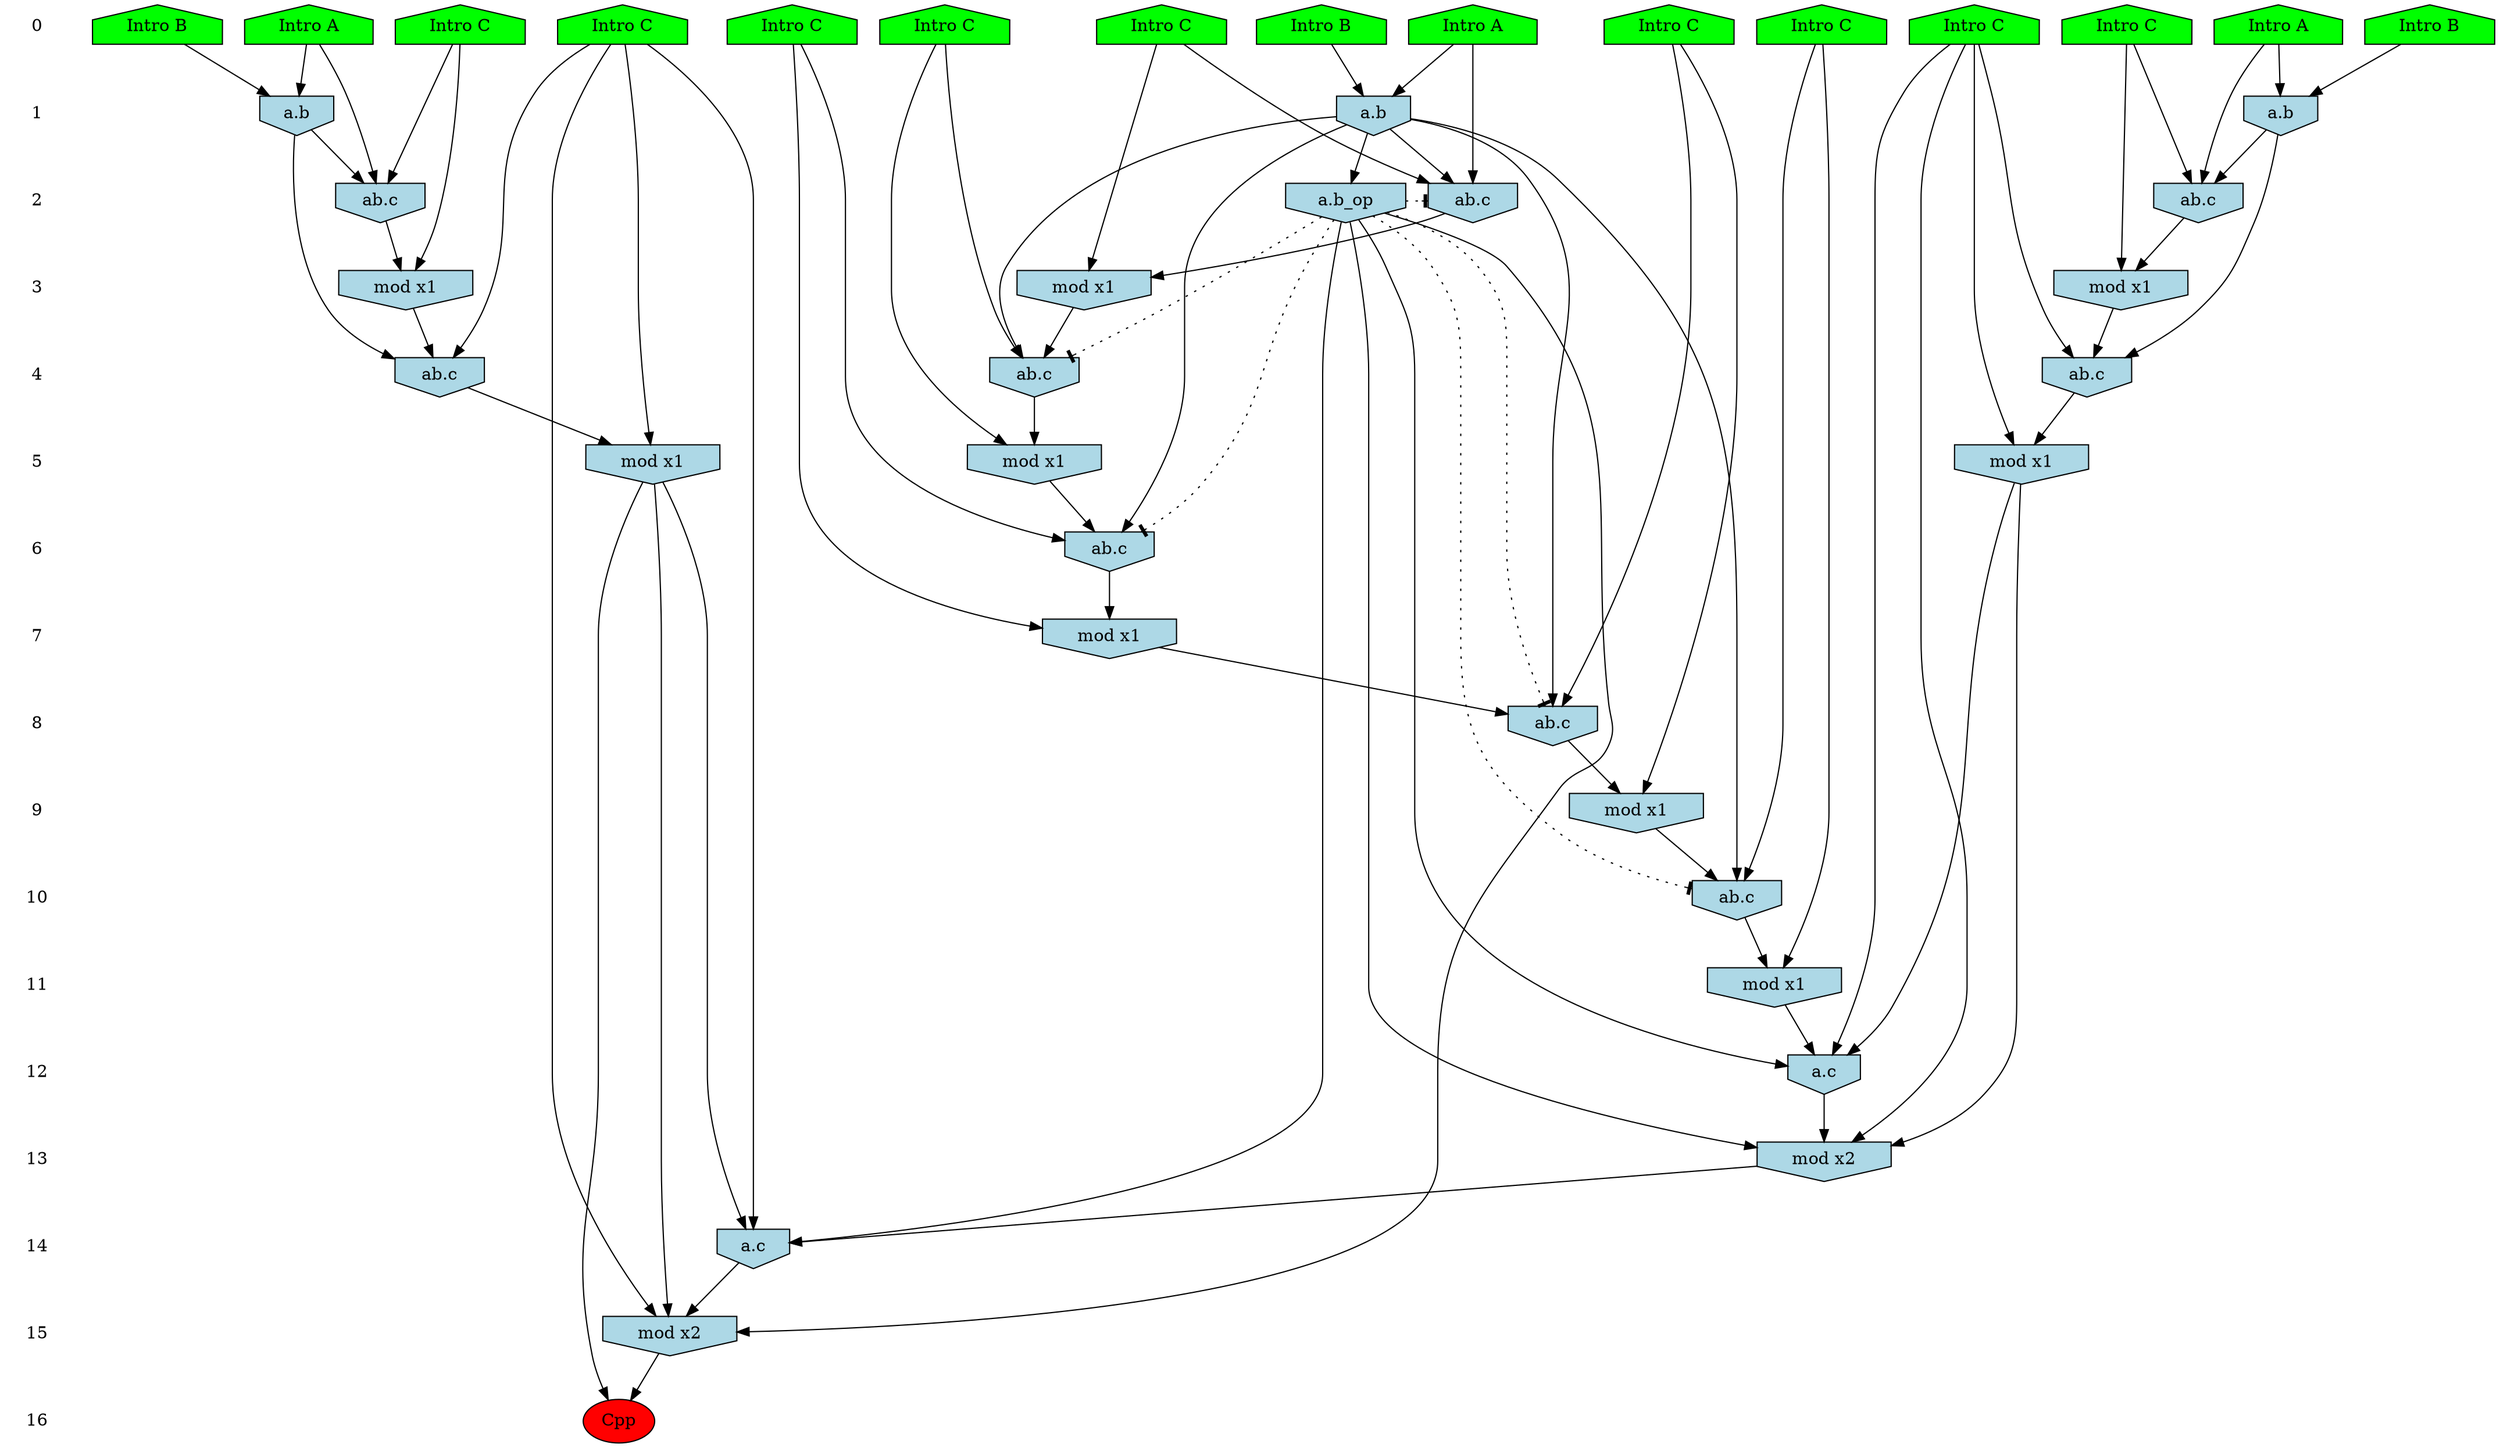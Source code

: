 /* Compression of 1 causal flows obtained in average at 1.222348E+01 t.u */
/* Compressed causal flows were: [1812] */
digraph G{
 ranksep=.5 ; 
{ rank = same ; "0" [shape=plaintext] ; node_1 [label ="Intro A", shape=house, style=filled, fillcolor=green] ;
node_2 [label ="Intro B", shape=house, style=filled, fillcolor=green] ;
node_3 [label ="Intro A", shape=house, style=filled, fillcolor=green] ;
node_4 [label ="Intro B", shape=house, style=filled, fillcolor=green] ;
node_5 [label ="Intro B", shape=house, style=filled, fillcolor=green] ;
node_6 [label ="Intro A", shape=house, style=filled, fillcolor=green] ;
node_7 [label ="Intro C", shape=house, style=filled, fillcolor=green] ;
node_8 [label ="Intro C", shape=house, style=filled, fillcolor=green] ;
node_9 [label ="Intro C", shape=house, style=filled, fillcolor=green] ;
node_10 [label ="Intro C", shape=house, style=filled, fillcolor=green] ;
node_11 [label ="Intro C", shape=house, style=filled, fillcolor=green] ;
node_12 [label ="Intro C", shape=house, style=filled, fillcolor=green] ;
node_13 [label ="Intro C", shape=house, style=filled, fillcolor=green] ;
node_14 [label ="Intro C", shape=house, style=filled, fillcolor=green] ;
node_15 [label ="Intro C", shape=house, style=filled, fillcolor=green] ;
}
{ rank = same ; "1" [shape=plaintext] ; node_16 [label="a.b", shape=invhouse, style=filled, fillcolor = lightblue] ;
node_18 [label="a.b", shape=invhouse, style=filled, fillcolor = lightblue] ;
node_26 [label="a.b", shape=invhouse, style=filled, fillcolor = lightblue] ;
}
{ rank = same ; "2" [shape=plaintext] ; node_17 [label="ab.c", shape=invhouse, style=filled, fillcolor = lightblue] ;
node_19 [label="ab.c", shape=invhouse, style=filled, fillcolor = lightblue] ;
node_27 [label="ab.c", shape=invhouse, style=filled, fillcolor = lightblue] ;
node_37 [label="a.b_op", shape=invhouse, style=filled, fillcolor = lightblue] ;
}
{ rank = same ; "3" [shape=plaintext] ; node_20 [label="mod x1", shape=invhouse, style=filled, fillcolor = lightblue] ;
node_22 [label="mod x1", shape=invhouse, style=filled, fillcolor = lightblue] ;
node_28 [label="mod x1", shape=invhouse, style=filled, fillcolor = lightblue] ;
}
{ rank = same ; "4" [shape=plaintext] ; node_21 [label="ab.c", shape=invhouse, style=filled, fillcolor = lightblue] ;
node_23 [label="ab.c", shape=invhouse, style=filled, fillcolor = lightblue] ;
node_29 [label="ab.c", shape=invhouse, style=filled, fillcolor = lightblue] ;
}
{ rank = same ; "5" [shape=plaintext] ; node_24 [label="mod x1", shape=invhouse, style=filled, fillcolor = lightblue] ;
node_25 [label="mod x1", shape=invhouse, style=filled, fillcolor = lightblue] ;
node_30 [label="mod x1", shape=invhouse, style=filled, fillcolor = lightblue] ;
}
{ rank = same ; "6" [shape=plaintext] ; node_31 [label="ab.c", shape=invhouse, style=filled, fillcolor = lightblue] ;
}
{ rank = same ; "7" [shape=plaintext] ; node_32 [label="mod x1", shape=invhouse, style=filled, fillcolor = lightblue] ;
}
{ rank = same ; "8" [shape=plaintext] ; node_33 [label="ab.c", shape=invhouse, style=filled, fillcolor = lightblue] ;
}
{ rank = same ; "9" [shape=plaintext] ; node_34 [label="mod x1", shape=invhouse, style=filled, fillcolor = lightblue] ;
}
{ rank = same ; "10" [shape=plaintext] ; node_35 [label="ab.c", shape=invhouse, style=filled, fillcolor = lightblue] ;
}
{ rank = same ; "11" [shape=plaintext] ; node_36 [label="mod x1", shape=invhouse, style=filled, fillcolor = lightblue] ;
}
{ rank = same ; "12" [shape=plaintext] ; node_38 [label="a.c", shape=invhouse, style=filled, fillcolor = lightblue] ;
}
{ rank = same ; "13" [shape=plaintext] ; node_39 [label="mod x2", shape=invhouse, style=filled, fillcolor = lightblue] ;
}
{ rank = same ; "14" [shape=plaintext] ; node_40 [label="a.c", shape=invhouse, style=filled, fillcolor = lightblue] ;
}
{ rank = same ; "15" [shape=plaintext] ; node_41 [label="mod x2", shape=invhouse, style=filled, fillcolor = lightblue] ;
}
{ rank = same ; "16" [shape=plaintext] ; node_42 [label ="Cpp", style=filled, fillcolor=red] ;
}
"0" -> "1" [style="invis"]; 
"1" -> "2" [style="invis"]; 
"2" -> "3" [style="invis"]; 
"3" -> "4" [style="invis"]; 
"4" -> "5" [style="invis"]; 
"5" -> "6" [style="invis"]; 
"6" -> "7" [style="invis"]; 
"7" -> "8" [style="invis"]; 
"8" -> "9" [style="invis"]; 
"9" -> "10" [style="invis"]; 
"10" -> "11" [style="invis"]; 
"11" -> "12" [style="invis"]; 
"12" -> "13" [style="invis"]; 
"13" -> "14" [style="invis"]; 
"14" -> "15" [style="invis"]; 
"15" -> "16" [style="invis"]; 
node_1 -> node_16
node_2 -> node_16
node_1 -> node_17
node_11 -> node_17
node_16 -> node_17
node_4 -> node_18
node_6 -> node_18
node_6 -> node_19
node_9 -> node_19
node_18 -> node_19
node_11 -> node_20
node_17 -> node_20
node_13 -> node_21
node_16 -> node_21
node_20 -> node_21
node_9 -> node_22
node_19 -> node_22
node_14 -> node_23
node_18 -> node_23
node_22 -> node_23
node_13 -> node_24
node_21 -> node_24
node_14 -> node_25
node_23 -> node_25
node_3 -> node_26
node_5 -> node_26
node_3 -> node_27
node_8 -> node_27
node_26 -> node_27
node_8 -> node_28
node_27 -> node_28
node_12 -> node_29
node_26 -> node_29
node_28 -> node_29
node_12 -> node_30
node_29 -> node_30
node_10 -> node_31
node_26 -> node_31
node_30 -> node_31
node_10 -> node_32
node_31 -> node_32
node_7 -> node_33
node_26 -> node_33
node_32 -> node_33
node_7 -> node_34
node_33 -> node_34
node_15 -> node_35
node_26 -> node_35
node_34 -> node_35
node_15 -> node_36
node_35 -> node_36
node_26 -> node_37
node_14 -> node_38
node_25 -> node_38
node_36 -> node_38
node_37 -> node_38
node_14 -> node_39
node_25 -> node_39
node_37 -> node_39
node_38 -> node_39
node_13 -> node_40
node_24 -> node_40
node_37 -> node_40
node_39 -> node_40
node_13 -> node_41
node_24 -> node_41
node_37 -> node_41
node_40 -> node_41
node_24 -> node_42
node_41 -> node_42
node_37 -> node_35 [style=dotted, arrowhead = tee] 
node_37 -> node_33 [style=dotted, arrowhead = tee] 
node_37 -> node_31 [style=dotted, arrowhead = tee] 
node_37 -> node_29 [style=dotted, arrowhead = tee] 
node_37 -> node_27 [style=dotted, arrowhead = tee] 
}
/*
 Dot generation time: 0.002032
*/